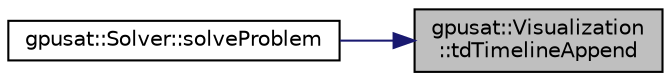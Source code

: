 digraph "gpusat::Visualization::tdTimelineAppend"
{
 // INTERACTIVE_SVG=YES
 // LATEX_PDF_SIZE
  edge [fontname="Helvetica",fontsize="10",labelfontname="Helvetica",labelfontsize="10"];
  node [fontname="Helvetica",fontsize="10",shape=record];
  rankdir="RL";
  Node1 [label="gpusat::Visualization\l::tdTimelineAppend",height=0.2,width=0.4,color="black", fillcolor="grey75", style="filled", fontcolor="black",tooltip=" "];
  Node1 -> Node2 [dir="back",color="midnightblue",fontsize="10",style="solid"];
  Node2 [label="gpusat::Solver::solveProblem",height=0.2,width=0.4,color="black", fillcolor="white", style="filled",URL="$classgpusat_1_1_solver.html#ae0fed660431502c4ff23b011de6207ca",tooltip="Solves the sat formula with a given decomposition."];
}
